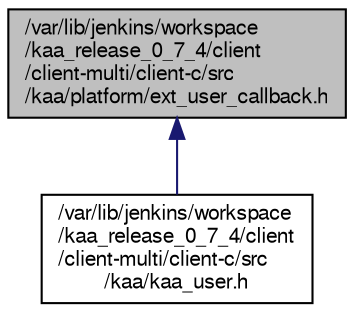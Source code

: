 digraph "/var/lib/jenkins/workspace/kaa_release_0_7_4/client/client-multi/client-c/src/kaa/platform/ext_user_callback.h"
{
  bgcolor="transparent";
  edge [fontname="FreeSans",fontsize="10",labelfontname="FreeSans",labelfontsize="10"];
  node [fontname="FreeSans",fontsize="10",shape=record];
  Node1 [label="/var/lib/jenkins/workspace\l/kaa_release_0_7_4/client\l/client-multi/client-c/src\l/kaa/platform/ext_user_callback.h",height=0.2,width=0.4,color="black", fillcolor="grey75", style="filled" fontcolor="black"];
  Node1 -> Node2 [dir="back",color="midnightblue",fontsize="10",style="solid",fontname="FreeSans"];
  Node2 [label="/var/lib/jenkins/workspace\l/kaa_release_0_7_4/client\l/client-multi/client-c/src\l/kaa/kaa_user.h",height=0.2,width=0.4,color="black",URL="$kaa__user_8h.html",tooltip="Endpoint-to-user association management for Kaa C SDK. "];
}
